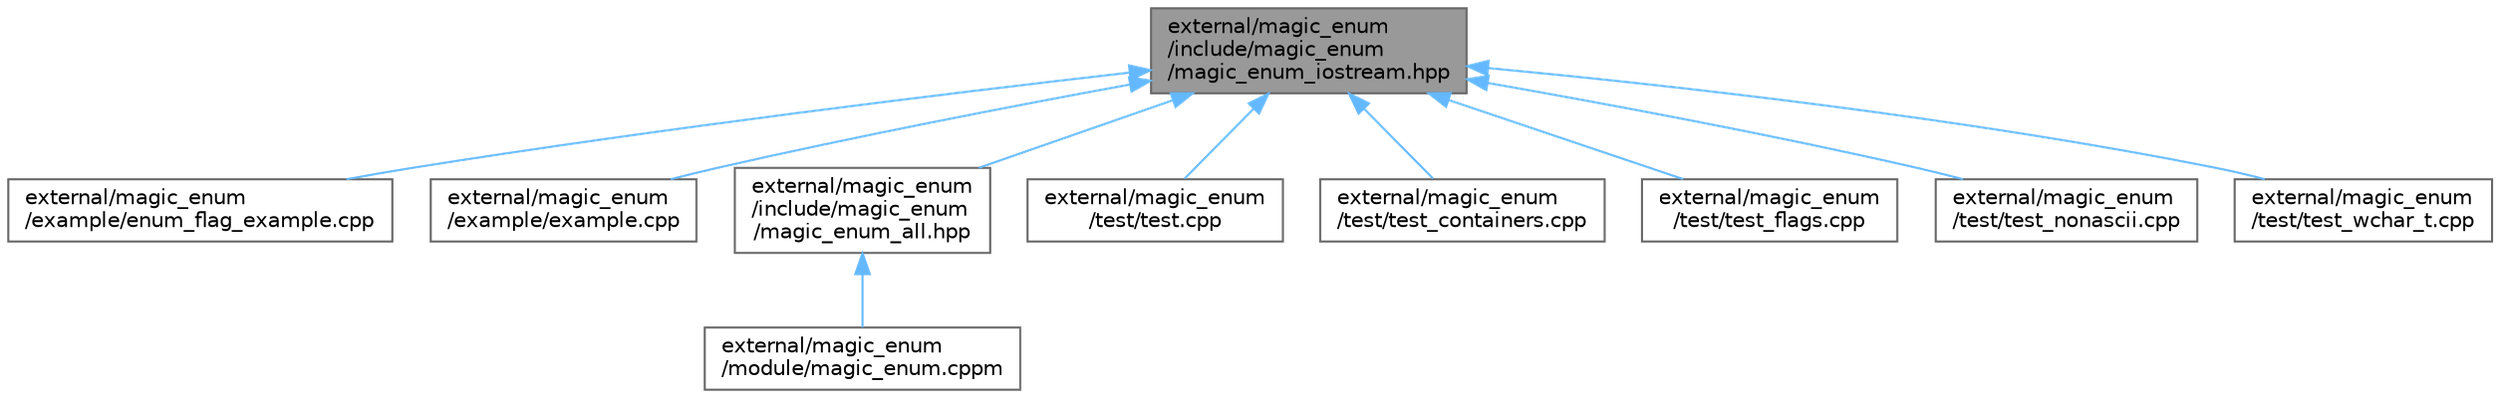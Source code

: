 digraph "external/magic_enum/include/magic_enum/magic_enum_iostream.hpp"
{
 // LATEX_PDF_SIZE
  bgcolor="transparent";
  edge [fontname=Helvetica,fontsize=10,labelfontname=Helvetica,labelfontsize=10];
  node [fontname=Helvetica,fontsize=10,shape=box,height=0.2,width=0.4];
  Node1 [id="Node000001",label="external/magic_enum\l/include/magic_enum\l/magic_enum_iostream.hpp",height=0.2,width=0.4,color="gray40", fillcolor="grey60", style="filled", fontcolor="black",tooltip=" "];
  Node1 -> Node2 [id="edge1_Node000001_Node000002",dir="back",color="steelblue1",style="solid",tooltip=" "];
  Node2 [id="Node000002",label="external/magic_enum\l/example/enum_flag_example.cpp",height=0.2,width=0.4,color="grey40", fillcolor="white", style="filled",URL="$enum__flag__example_8cpp.html",tooltip=" "];
  Node1 -> Node3 [id="edge2_Node000001_Node000003",dir="back",color="steelblue1",style="solid",tooltip=" "];
  Node3 [id="Node000003",label="external/magic_enum\l/example/example.cpp",height=0.2,width=0.4,color="grey40", fillcolor="white", style="filled",URL="$external_2magic__enum_2example_2example_8cpp.html",tooltip=" "];
  Node1 -> Node4 [id="edge3_Node000001_Node000004",dir="back",color="steelblue1",style="solid",tooltip=" "];
  Node4 [id="Node000004",label="external/magic_enum\l/include/magic_enum\l/magic_enum_all.hpp",height=0.2,width=0.4,color="grey40", fillcolor="white", style="filled",URL="$magic__enum__all_8hpp.html",tooltip=" "];
  Node4 -> Node5 [id="edge4_Node000004_Node000005",dir="back",color="steelblue1",style="solid",tooltip=" "];
  Node5 [id="Node000005",label="external/magic_enum\l/module/magic_enum.cppm",height=0.2,width=0.4,color="grey40", fillcolor="white", style="filled",URL="$magic__enum_8cppm.html",tooltip=" "];
  Node1 -> Node6 [id="edge5_Node000001_Node000006",dir="back",color="steelblue1",style="solid",tooltip=" "];
  Node6 [id="Node000006",label="external/magic_enum\l/test/test.cpp",height=0.2,width=0.4,color="grey40", fillcolor="white", style="filled",URL="$test_8cpp.html",tooltip=" "];
  Node1 -> Node7 [id="edge6_Node000001_Node000007",dir="back",color="steelblue1",style="solid",tooltip=" "];
  Node7 [id="Node000007",label="external/magic_enum\l/test/test_containers.cpp",height=0.2,width=0.4,color="grey40", fillcolor="white", style="filled",URL="$test__containers_8cpp.html",tooltip=" "];
  Node1 -> Node8 [id="edge7_Node000001_Node000008",dir="back",color="steelblue1",style="solid",tooltip=" "];
  Node8 [id="Node000008",label="external/magic_enum\l/test/test_flags.cpp",height=0.2,width=0.4,color="grey40", fillcolor="white", style="filled",URL="$test__flags_8cpp.html",tooltip=" "];
  Node1 -> Node9 [id="edge8_Node000001_Node000009",dir="back",color="steelblue1",style="solid",tooltip=" "];
  Node9 [id="Node000009",label="external/magic_enum\l/test/test_nonascii.cpp",height=0.2,width=0.4,color="grey40", fillcolor="white", style="filled",URL="$test__nonascii_8cpp.html",tooltip=" "];
  Node1 -> Node10 [id="edge9_Node000001_Node000010",dir="back",color="steelblue1",style="solid",tooltip=" "];
  Node10 [id="Node000010",label="external/magic_enum\l/test/test_wchar_t.cpp",height=0.2,width=0.4,color="grey40", fillcolor="white", style="filled",URL="$test__wchar__t_8cpp.html",tooltip=" "];
}
